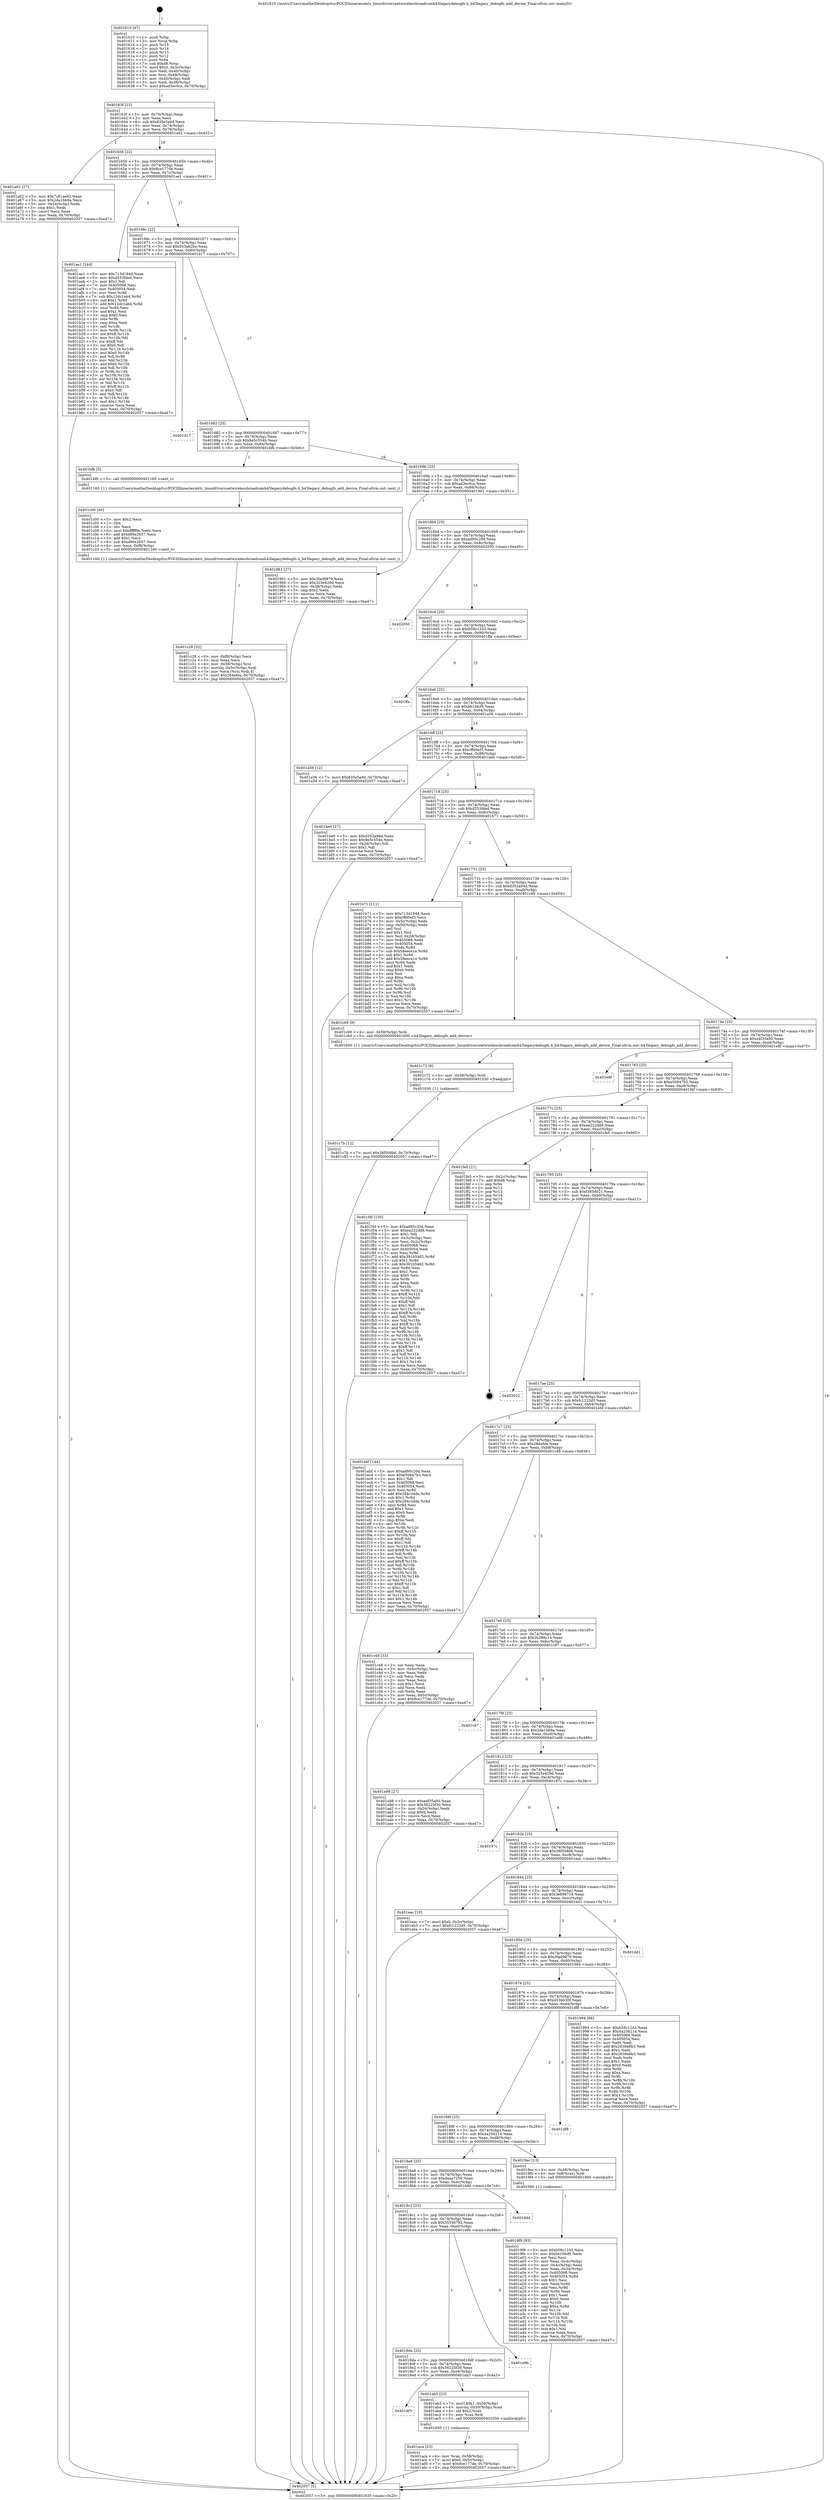 digraph "0x401610" {
  label = "0x401610 (/mnt/c/Users/mathe/Desktop/tcc/POCII/binaries/extr_linuxdriversnetwirelessbroadcomb43legacydebugfs.h_b43legacy_debugfs_add_device_Final-ollvm.out::main(0))"
  labelloc = "t"
  node[shape=record]

  Entry [label="",width=0.3,height=0.3,shape=circle,fillcolor=black,style=filled]
  "0x40163f" [label="{
     0x40163f [23]\l
     | [instrs]\l
     &nbsp;&nbsp;0x40163f \<+3\>: mov -0x70(%rbp),%eax\l
     &nbsp;&nbsp;0x401642 \<+2\>: mov %eax,%ecx\l
     &nbsp;&nbsp;0x401644 \<+6\>: sub $0x835e5a9d,%ecx\l
     &nbsp;&nbsp;0x40164a \<+3\>: mov %eax,-0x74(%rbp)\l
     &nbsp;&nbsp;0x40164d \<+3\>: mov %ecx,-0x78(%rbp)\l
     &nbsp;&nbsp;0x401650 \<+6\>: je 0000000000401a62 \<main+0x452\>\l
  }"]
  "0x401a62" [label="{
     0x401a62 [27]\l
     | [instrs]\l
     &nbsp;&nbsp;0x401a62 \<+5\>: mov $0x7c81ae92,%eax\l
     &nbsp;&nbsp;0x401a67 \<+5\>: mov $0x2da1bb9a,%ecx\l
     &nbsp;&nbsp;0x401a6c \<+3\>: mov -0x34(%rbp),%edx\l
     &nbsp;&nbsp;0x401a6f \<+3\>: cmp $0x1,%edx\l
     &nbsp;&nbsp;0x401a72 \<+3\>: cmovl %ecx,%eax\l
     &nbsp;&nbsp;0x401a75 \<+3\>: mov %eax,-0x70(%rbp)\l
     &nbsp;&nbsp;0x401a78 \<+5\>: jmp 0000000000402057 \<main+0xa47\>\l
  }"]
  "0x401656" [label="{
     0x401656 [22]\l
     | [instrs]\l
     &nbsp;&nbsp;0x401656 \<+5\>: jmp 000000000040165b \<main+0x4b\>\l
     &nbsp;&nbsp;0x40165b \<+3\>: mov -0x74(%rbp),%eax\l
     &nbsp;&nbsp;0x40165e \<+5\>: sub $0x8ce177de,%eax\l
     &nbsp;&nbsp;0x401663 \<+3\>: mov %eax,-0x7c(%rbp)\l
     &nbsp;&nbsp;0x401666 \<+6\>: je 0000000000401ae1 \<main+0x4d1\>\l
  }"]
  Exit [label="",width=0.3,height=0.3,shape=circle,fillcolor=black,style=filled,peripheries=2]
  "0x401ae1" [label="{
     0x401ae1 [144]\l
     | [instrs]\l
     &nbsp;&nbsp;0x401ae1 \<+5\>: mov $0x713d1944,%eax\l
     &nbsp;&nbsp;0x401ae6 \<+5\>: mov $0xd253fded,%ecx\l
     &nbsp;&nbsp;0x401aeb \<+2\>: mov $0x1,%dl\l
     &nbsp;&nbsp;0x401aed \<+7\>: mov 0x405068,%esi\l
     &nbsp;&nbsp;0x401af4 \<+7\>: mov 0x405054,%edi\l
     &nbsp;&nbsp;0x401afb \<+3\>: mov %esi,%r8d\l
     &nbsp;&nbsp;0x401afe \<+7\>: sub $0x12dc1ab4,%r8d\l
     &nbsp;&nbsp;0x401b05 \<+4\>: sub $0x1,%r8d\l
     &nbsp;&nbsp;0x401b09 \<+7\>: add $0x12dc1ab4,%r8d\l
     &nbsp;&nbsp;0x401b10 \<+4\>: imul %r8d,%esi\l
     &nbsp;&nbsp;0x401b14 \<+3\>: and $0x1,%esi\l
     &nbsp;&nbsp;0x401b17 \<+3\>: cmp $0x0,%esi\l
     &nbsp;&nbsp;0x401b1a \<+4\>: sete %r9b\l
     &nbsp;&nbsp;0x401b1e \<+3\>: cmp $0xa,%edi\l
     &nbsp;&nbsp;0x401b21 \<+4\>: setl %r10b\l
     &nbsp;&nbsp;0x401b25 \<+3\>: mov %r9b,%r11b\l
     &nbsp;&nbsp;0x401b28 \<+4\>: xor $0xff,%r11b\l
     &nbsp;&nbsp;0x401b2c \<+3\>: mov %r10b,%bl\l
     &nbsp;&nbsp;0x401b2f \<+3\>: xor $0xff,%bl\l
     &nbsp;&nbsp;0x401b32 \<+3\>: xor $0x0,%dl\l
     &nbsp;&nbsp;0x401b35 \<+3\>: mov %r11b,%r14b\l
     &nbsp;&nbsp;0x401b38 \<+4\>: and $0x0,%r14b\l
     &nbsp;&nbsp;0x401b3c \<+3\>: and %dl,%r9b\l
     &nbsp;&nbsp;0x401b3f \<+3\>: mov %bl,%r15b\l
     &nbsp;&nbsp;0x401b42 \<+4\>: and $0x0,%r15b\l
     &nbsp;&nbsp;0x401b46 \<+3\>: and %dl,%r10b\l
     &nbsp;&nbsp;0x401b49 \<+3\>: or %r9b,%r14b\l
     &nbsp;&nbsp;0x401b4c \<+3\>: or %r10b,%r15b\l
     &nbsp;&nbsp;0x401b4f \<+3\>: xor %r15b,%r14b\l
     &nbsp;&nbsp;0x401b52 \<+3\>: or %bl,%r11b\l
     &nbsp;&nbsp;0x401b55 \<+4\>: xor $0xff,%r11b\l
     &nbsp;&nbsp;0x401b59 \<+3\>: or $0x0,%dl\l
     &nbsp;&nbsp;0x401b5c \<+3\>: and %dl,%r11b\l
     &nbsp;&nbsp;0x401b5f \<+3\>: or %r11b,%r14b\l
     &nbsp;&nbsp;0x401b62 \<+4\>: test $0x1,%r14b\l
     &nbsp;&nbsp;0x401b66 \<+3\>: cmovne %ecx,%eax\l
     &nbsp;&nbsp;0x401b69 \<+3\>: mov %eax,-0x70(%rbp)\l
     &nbsp;&nbsp;0x401b6c \<+5\>: jmp 0000000000402057 \<main+0xa47\>\l
  }"]
  "0x40166c" [label="{
     0x40166c [22]\l
     | [instrs]\l
     &nbsp;&nbsp;0x40166c \<+5\>: jmp 0000000000401671 \<main+0x61\>\l
     &nbsp;&nbsp;0x401671 \<+3\>: mov -0x74(%rbp),%eax\l
     &nbsp;&nbsp;0x401674 \<+5\>: sub $0x933a62be,%eax\l
     &nbsp;&nbsp;0x401679 \<+3\>: mov %eax,-0x80(%rbp)\l
     &nbsp;&nbsp;0x40167c \<+6\>: je 0000000000401d17 \<main+0x707\>\l
  }"]
  "0x401c7b" [label="{
     0x401c7b [12]\l
     | [instrs]\l
     &nbsp;&nbsp;0x401c7b \<+7\>: movl $0x38f508b6,-0x70(%rbp)\l
     &nbsp;&nbsp;0x401c82 \<+5\>: jmp 0000000000402057 \<main+0xa47\>\l
  }"]
  "0x401d17" [label="{
     0x401d17\l
  }", style=dashed]
  "0x401682" [label="{
     0x401682 [25]\l
     | [instrs]\l
     &nbsp;&nbsp;0x401682 \<+5\>: jmp 0000000000401687 \<main+0x77\>\l
     &nbsp;&nbsp;0x401687 \<+3\>: mov -0x74(%rbp),%eax\l
     &nbsp;&nbsp;0x40168a \<+5\>: sub $0x9e5c554b,%eax\l
     &nbsp;&nbsp;0x40168f \<+6\>: mov %eax,-0x84(%rbp)\l
     &nbsp;&nbsp;0x401695 \<+6\>: je 0000000000401bfb \<main+0x5eb\>\l
  }"]
  "0x401c72" [label="{
     0x401c72 [9]\l
     | [instrs]\l
     &nbsp;&nbsp;0x401c72 \<+4\>: mov -0x58(%rbp),%rdi\l
     &nbsp;&nbsp;0x401c76 \<+5\>: call 0000000000401030 \<free@plt\>\l
     | [calls]\l
     &nbsp;&nbsp;0x401030 \{1\} (unknown)\l
  }"]
  "0x401bfb" [label="{
     0x401bfb [5]\l
     | [instrs]\l
     &nbsp;&nbsp;0x401bfb \<+5\>: call 0000000000401160 \<next_i\>\l
     | [calls]\l
     &nbsp;&nbsp;0x401160 \{1\} (/mnt/c/Users/mathe/Desktop/tcc/POCII/binaries/extr_linuxdriversnetwirelessbroadcomb43legacydebugfs.h_b43legacy_debugfs_add_device_Final-ollvm.out::next_i)\l
  }"]
  "0x40169b" [label="{
     0x40169b [25]\l
     | [instrs]\l
     &nbsp;&nbsp;0x40169b \<+5\>: jmp 00000000004016a0 \<main+0x90\>\l
     &nbsp;&nbsp;0x4016a0 \<+3\>: mov -0x74(%rbp),%eax\l
     &nbsp;&nbsp;0x4016a3 \<+5\>: sub $0xad3ec0ca,%eax\l
     &nbsp;&nbsp;0x4016a8 \<+6\>: mov %eax,-0x88(%rbp)\l
     &nbsp;&nbsp;0x4016ae \<+6\>: je 0000000000401961 \<main+0x351\>\l
  }"]
  "0x401c28" [label="{
     0x401c28 [32]\l
     | [instrs]\l
     &nbsp;&nbsp;0x401c28 \<+6\>: mov -0xf8(%rbp),%ecx\l
     &nbsp;&nbsp;0x401c2e \<+3\>: imul %eax,%ecx\l
     &nbsp;&nbsp;0x401c31 \<+4\>: mov -0x58(%rbp),%rsi\l
     &nbsp;&nbsp;0x401c35 \<+4\>: movslq -0x5c(%rbp),%rdi\l
     &nbsp;&nbsp;0x401c39 \<+3\>: mov %ecx,(%rsi,%rdi,4)\l
     &nbsp;&nbsp;0x401c3c \<+7\>: movl $0x284efda,-0x70(%rbp)\l
     &nbsp;&nbsp;0x401c43 \<+5\>: jmp 0000000000402057 \<main+0xa47\>\l
  }"]
  "0x401961" [label="{
     0x401961 [27]\l
     | [instrs]\l
     &nbsp;&nbsp;0x401961 \<+5\>: mov $0x3fad9979,%eax\l
     &nbsp;&nbsp;0x401966 \<+5\>: mov $0x325e429d,%ecx\l
     &nbsp;&nbsp;0x40196b \<+3\>: mov -0x38(%rbp),%edx\l
     &nbsp;&nbsp;0x40196e \<+3\>: cmp $0x2,%edx\l
     &nbsp;&nbsp;0x401971 \<+3\>: cmovne %ecx,%eax\l
     &nbsp;&nbsp;0x401974 \<+3\>: mov %eax,-0x70(%rbp)\l
     &nbsp;&nbsp;0x401977 \<+5\>: jmp 0000000000402057 \<main+0xa47\>\l
  }"]
  "0x4016b4" [label="{
     0x4016b4 [25]\l
     | [instrs]\l
     &nbsp;&nbsp;0x4016b4 \<+5\>: jmp 00000000004016b9 \<main+0xa9\>\l
     &nbsp;&nbsp;0x4016b9 \<+3\>: mov -0x74(%rbp),%eax\l
     &nbsp;&nbsp;0x4016bc \<+5\>: sub $0xad95c20d,%eax\l
     &nbsp;&nbsp;0x4016c1 \<+6\>: mov %eax,-0x8c(%rbp)\l
     &nbsp;&nbsp;0x4016c7 \<+6\>: je 0000000000402050 \<main+0xa40\>\l
  }"]
  "0x402057" [label="{
     0x402057 [5]\l
     | [instrs]\l
     &nbsp;&nbsp;0x402057 \<+5\>: jmp 000000000040163f \<main+0x2f\>\l
  }"]
  "0x401610" [label="{
     0x401610 [47]\l
     | [instrs]\l
     &nbsp;&nbsp;0x401610 \<+1\>: push %rbp\l
     &nbsp;&nbsp;0x401611 \<+3\>: mov %rsp,%rbp\l
     &nbsp;&nbsp;0x401614 \<+2\>: push %r15\l
     &nbsp;&nbsp;0x401616 \<+2\>: push %r14\l
     &nbsp;&nbsp;0x401618 \<+2\>: push %r13\l
     &nbsp;&nbsp;0x40161a \<+2\>: push %r12\l
     &nbsp;&nbsp;0x40161c \<+1\>: push %rbx\l
     &nbsp;&nbsp;0x40161d \<+7\>: sub $0xd8,%rsp\l
     &nbsp;&nbsp;0x401624 \<+7\>: movl $0x0,-0x3c(%rbp)\l
     &nbsp;&nbsp;0x40162b \<+3\>: mov %edi,-0x40(%rbp)\l
     &nbsp;&nbsp;0x40162e \<+4\>: mov %rsi,-0x48(%rbp)\l
     &nbsp;&nbsp;0x401632 \<+3\>: mov -0x40(%rbp),%edi\l
     &nbsp;&nbsp;0x401635 \<+3\>: mov %edi,-0x38(%rbp)\l
     &nbsp;&nbsp;0x401638 \<+7\>: movl $0xad3ec0ca,-0x70(%rbp)\l
  }"]
  "0x401c00" [label="{
     0x401c00 [40]\l
     | [instrs]\l
     &nbsp;&nbsp;0x401c00 \<+5\>: mov $0x2,%ecx\l
     &nbsp;&nbsp;0x401c05 \<+1\>: cltd\l
     &nbsp;&nbsp;0x401c06 \<+2\>: idiv %ecx\l
     &nbsp;&nbsp;0x401c08 \<+6\>: imul $0xfffffffe,%edx,%ecx\l
     &nbsp;&nbsp;0x401c0e \<+6\>: add $0xd66e2657,%ecx\l
     &nbsp;&nbsp;0x401c14 \<+3\>: add $0x1,%ecx\l
     &nbsp;&nbsp;0x401c17 \<+6\>: sub $0xd66e2657,%ecx\l
     &nbsp;&nbsp;0x401c1d \<+6\>: mov %ecx,-0xf8(%rbp)\l
     &nbsp;&nbsp;0x401c23 \<+5\>: call 0000000000401160 \<next_i\>\l
     | [calls]\l
     &nbsp;&nbsp;0x401160 \{1\} (/mnt/c/Users/mathe/Desktop/tcc/POCII/binaries/extr_linuxdriversnetwirelessbroadcomb43legacydebugfs.h_b43legacy_debugfs_add_device_Final-ollvm.out::next_i)\l
  }"]
  "0x402050" [label="{
     0x402050\l
  }", style=dashed]
  "0x4016cd" [label="{
     0x4016cd [25]\l
     | [instrs]\l
     &nbsp;&nbsp;0x4016cd \<+5\>: jmp 00000000004016d2 \<main+0xc2\>\l
     &nbsp;&nbsp;0x4016d2 \<+3\>: mov -0x74(%rbp),%eax\l
     &nbsp;&nbsp;0x4016d5 \<+5\>: sub $0xb58c1243,%eax\l
     &nbsp;&nbsp;0x4016da \<+6\>: mov %eax,-0x90(%rbp)\l
     &nbsp;&nbsp;0x4016e0 \<+6\>: je 0000000000401ffa \<main+0x9ea\>\l
  }"]
  "0x401aca" [label="{
     0x401aca [23]\l
     | [instrs]\l
     &nbsp;&nbsp;0x401aca \<+4\>: mov %rax,-0x58(%rbp)\l
     &nbsp;&nbsp;0x401ace \<+7\>: movl $0x0,-0x5c(%rbp)\l
     &nbsp;&nbsp;0x401ad5 \<+7\>: movl $0x8ce177de,-0x70(%rbp)\l
     &nbsp;&nbsp;0x401adc \<+5\>: jmp 0000000000402057 \<main+0xa47\>\l
  }"]
  "0x401ffa" [label="{
     0x401ffa\l
  }", style=dashed]
  "0x4016e6" [label="{
     0x4016e6 [25]\l
     | [instrs]\l
     &nbsp;&nbsp;0x4016e6 \<+5\>: jmp 00000000004016eb \<main+0xdb\>\l
     &nbsp;&nbsp;0x4016eb \<+3\>: mov -0x74(%rbp),%eax\l
     &nbsp;&nbsp;0x4016ee \<+5\>: sub $0xbb1fdcf9,%eax\l
     &nbsp;&nbsp;0x4016f3 \<+6\>: mov %eax,-0x94(%rbp)\l
     &nbsp;&nbsp;0x4016f9 \<+6\>: je 0000000000401a56 \<main+0x446\>\l
  }"]
  "0x4018f3" [label="{
     0x4018f3\l
  }", style=dashed]
  "0x401a56" [label="{
     0x401a56 [12]\l
     | [instrs]\l
     &nbsp;&nbsp;0x401a56 \<+7\>: movl $0x835e5a9d,-0x70(%rbp)\l
     &nbsp;&nbsp;0x401a5d \<+5\>: jmp 0000000000402057 \<main+0xa47\>\l
  }"]
  "0x4016ff" [label="{
     0x4016ff [25]\l
     | [instrs]\l
     &nbsp;&nbsp;0x4016ff \<+5\>: jmp 0000000000401704 \<main+0xf4\>\l
     &nbsp;&nbsp;0x401704 \<+3\>: mov -0x74(%rbp),%eax\l
     &nbsp;&nbsp;0x401707 \<+5\>: sub $0xcffd0ef3,%eax\l
     &nbsp;&nbsp;0x40170c \<+6\>: mov %eax,-0x98(%rbp)\l
     &nbsp;&nbsp;0x401712 \<+6\>: je 0000000000401be0 \<main+0x5d0\>\l
  }"]
  "0x401ab3" [label="{
     0x401ab3 [23]\l
     | [instrs]\l
     &nbsp;&nbsp;0x401ab3 \<+7\>: movl $0x1,-0x50(%rbp)\l
     &nbsp;&nbsp;0x401aba \<+4\>: movslq -0x50(%rbp),%rax\l
     &nbsp;&nbsp;0x401abe \<+4\>: shl $0x2,%rax\l
     &nbsp;&nbsp;0x401ac2 \<+3\>: mov %rax,%rdi\l
     &nbsp;&nbsp;0x401ac5 \<+5\>: call 0000000000401050 \<malloc@plt\>\l
     | [calls]\l
     &nbsp;&nbsp;0x401050 \{1\} (unknown)\l
  }"]
  "0x401be0" [label="{
     0x401be0 [27]\l
     | [instrs]\l
     &nbsp;&nbsp;0x401be0 \<+5\>: mov $0xd352a94d,%eax\l
     &nbsp;&nbsp;0x401be5 \<+5\>: mov $0x9e5c554b,%ecx\l
     &nbsp;&nbsp;0x401bea \<+3\>: mov -0x2d(%rbp),%dl\l
     &nbsp;&nbsp;0x401bed \<+3\>: test $0x1,%dl\l
     &nbsp;&nbsp;0x401bf0 \<+3\>: cmovne %ecx,%eax\l
     &nbsp;&nbsp;0x401bf3 \<+3\>: mov %eax,-0x70(%rbp)\l
     &nbsp;&nbsp;0x401bf6 \<+5\>: jmp 0000000000402057 \<main+0xa47\>\l
  }"]
  "0x401718" [label="{
     0x401718 [25]\l
     | [instrs]\l
     &nbsp;&nbsp;0x401718 \<+5\>: jmp 000000000040171d \<main+0x10d\>\l
     &nbsp;&nbsp;0x40171d \<+3\>: mov -0x74(%rbp),%eax\l
     &nbsp;&nbsp;0x401720 \<+5\>: sub $0xd253fded,%eax\l
     &nbsp;&nbsp;0x401725 \<+6\>: mov %eax,-0x9c(%rbp)\l
     &nbsp;&nbsp;0x40172b \<+6\>: je 0000000000401b71 \<main+0x561\>\l
  }"]
  "0x4018da" [label="{
     0x4018da [25]\l
     | [instrs]\l
     &nbsp;&nbsp;0x4018da \<+5\>: jmp 00000000004018df \<main+0x2cf\>\l
     &nbsp;&nbsp;0x4018df \<+3\>: mov -0x74(%rbp),%eax\l
     &nbsp;&nbsp;0x4018e2 \<+5\>: sub $0x56225f30,%eax\l
     &nbsp;&nbsp;0x4018e7 \<+6\>: mov %eax,-0xe4(%rbp)\l
     &nbsp;&nbsp;0x4018ed \<+6\>: je 0000000000401ab3 \<main+0x4a3\>\l
  }"]
  "0x401b71" [label="{
     0x401b71 [111]\l
     | [instrs]\l
     &nbsp;&nbsp;0x401b71 \<+5\>: mov $0x713d1944,%eax\l
     &nbsp;&nbsp;0x401b76 \<+5\>: mov $0xcffd0ef3,%ecx\l
     &nbsp;&nbsp;0x401b7b \<+3\>: mov -0x5c(%rbp),%edx\l
     &nbsp;&nbsp;0x401b7e \<+3\>: cmp -0x50(%rbp),%edx\l
     &nbsp;&nbsp;0x401b81 \<+4\>: setl %sil\l
     &nbsp;&nbsp;0x401b85 \<+4\>: and $0x1,%sil\l
     &nbsp;&nbsp;0x401b89 \<+4\>: mov %sil,-0x2d(%rbp)\l
     &nbsp;&nbsp;0x401b8d \<+7\>: mov 0x405068,%edx\l
     &nbsp;&nbsp;0x401b94 \<+7\>: mov 0x405054,%edi\l
     &nbsp;&nbsp;0x401b9b \<+3\>: mov %edx,%r8d\l
     &nbsp;&nbsp;0x401b9e \<+7\>: sub $0x58eece1e,%r8d\l
     &nbsp;&nbsp;0x401ba5 \<+4\>: sub $0x1,%r8d\l
     &nbsp;&nbsp;0x401ba9 \<+7\>: add $0x58eece1e,%r8d\l
     &nbsp;&nbsp;0x401bb0 \<+4\>: imul %r8d,%edx\l
     &nbsp;&nbsp;0x401bb4 \<+3\>: and $0x1,%edx\l
     &nbsp;&nbsp;0x401bb7 \<+3\>: cmp $0x0,%edx\l
     &nbsp;&nbsp;0x401bba \<+4\>: sete %sil\l
     &nbsp;&nbsp;0x401bbe \<+3\>: cmp $0xa,%edi\l
     &nbsp;&nbsp;0x401bc1 \<+4\>: setl %r9b\l
     &nbsp;&nbsp;0x401bc5 \<+3\>: mov %sil,%r10b\l
     &nbsp;&nbsp;0x401bc8 \<+3\>: and %r9b,%r10b\l
     &nbsp;&nbsp;0x401bcb \<+3\>: xor %r9b,%sil\l
     &nbsp;&nbsp;0x401bce \<+3\>: or %sil,%r10b\l
     &nbsp;&nbsp;0x401bd1 \<+4\>: test $0x1,%r10b\l
     &nbsp;&nbsp;0x401bd5 \<+3\>: cmovne %ecx,%eax\l
     &nbsp;&nbsp;0x401bd8 \<+3\>: mov %eax,-0x70(%rbp)\l
     &nbsp;&nbsp;0x401bdb \<+5\>: jmp 0000000000402057 \<main+0xa47\>\l
  }"]
  "0x401731" [label="{
     0x401731 [25]\l
     | [instrs]\l
     &nbsp;&nbsp;0x401731 \<+5\>: jmp 0000000000401736 \<main+0x126\>\l
     &nbsp;&nbsp;0x401736 \<+3\>: mov -0x74(%rbp),%eax\l
     &nbsp;&nbsp;0x401739 \<+5\>: sub $0xd352a94d,%eax\l
     &nbsp;&nbsp;0x40173e \<+6\>: mov %eax,-0xa0(%rbp)\l
     &nbsp;&nbsp;0x401744 \<+6\>: je 0000000000401c69 \<main+0x659\>\l
  }"]
  "0x401e9b" [label="{
     0x401e9b\l
  }", style=dashed]
  "0x401c69" [label="{
     0x401c69 [9]\l
     | [instrs]\l
     &nbsp;&nbsp;0x401c69 \<+4\>: mov -0x58(%rbp),%rdi\l
     &nbsp;&nbsp;0x401c6d \<+5\>: call 0000000000401600 \<b43legacy_debugfs_add_device\>\l
     | [calls]\l
     &nbsp;&nbsp;0x401600 \{1\} (/mnt/c/Users/mathe/Desktop/tcc/POCII/binaries/extr_linuxdriversnetwirelessbroadcomb43legacydebugfs.h_b43legacy_debugfs_add_device_Final-ollvm.out::b43legacy_debugfs_add_device)\l
  }"]
  "0x40174a" [label="{
     0x40174a [25]\l
     | [instrs]\l
     &nbsp;&nbsp;0x40174a \<+5\>: jmp 000000000040174f \<main+0x13f\>\l
     &nbsp;&nbsp;0x40174f \<+3\>: mov -0x74(%rbp),%eax\l
     &nbsp;&nbsp;0x401752 \<+5\>: sub $0xe4f35a00,%eax\l
     &nbsp;&nbsp;0x401757 \<+6\>: mov %eax,-0xa4(%rbp)\l
     &nbsp;&nbsp;0x40175d \<+6\>: je 0000000000401e8f \<main+0x87f\>\l
  }"]
  "0x4018c1" [label="{
     0x4018c1 [25]\l
     | [instrs]\l
     &nbsp;&nbsp;0x4018c1 \<+5\>: jmp 00000000004018c6 \<main+0x2b6\>\l
     &nbsp;&nbsp;0x4018c6 \<+3\>: mov -0x74(%rbp),%eax\l
     &nbsp;&nbsp;0x4018c9 \<+5\>: sub $0x55556792,%eax\l
     &nbsp;&nbsp;0x4018ce \<+6\>: mov %eax,-0xe0(%rbp)\l
     &nbsp;&nbsp;0x4018d4 \<+6\>: je 0000000000401e9b \<main+0x88b\>\l
  }"]
  "0x401e8f" [label="{
     0x401e8f\l
  }", style=dashed]
  "0x401763" [label="{
     0x401763 [25]\l
     | [instrs]\l
     &nbsp;&nbsp;0x401763 \<+5\>: jmp 0000000000401768 \<main+0x158\>\l
     &nbsp;&nbsp;0x401768 \<+3\>: mov -0x74(%rbp),%eax\l
     &nbsp;&nbsp;0x40176b \<+5\>: sub $0xe50847b3,%eax\l
     &nbsp;&nbsp;0x401770 \<+6\>: mov %eax,-0xa8(%rbp)\l
     &nbsp;&nbsp;0x401776 \<+6\>: je 0000000000401f4f \<main+0x93f\>\l
  }"]
  "0x401ddd" [label="{
     0x401ddd\l
  }", style=dashed]
  "0x401f4f" [label="{
     0x401f4f [150]\l
     | [instrs]\l
     &nbsp;&nbsp;0x401f4f \<+5\>: mov $0xad95c20d,%eax\l
     &nbsp;&nbsp;0x401f54 \<+5\>: mov $0xea222dd9,%ecx\l
     &nbsp;&nbsp;0x401f59 \<+2\>: mov $0x1,%dl\l
     &nbsp;&nbsp;0x401f5b \<+3\>: mov -0x3c(%rbp),%esi\l
     &nbsp;&nbsp;0x401f5e \<+3\>: mov %esi,-0x2c(%rbp)\l
     &nbsp;&nbsp;0x401f61 \<+7\>: mov 0x405068,%esi\l
     &nbsp;&nbsp;0x401f68 \<+7\>: mov 0x405054,%edi\l
     &nbsp;&nbsp;0x401f6f \<+3\>: mov %esi,%r8d\l
     &nbsp;&nbsp;0x401f72 \<+7\>: add $0x391b5462,%r8d\l
     &nbsp;&nbsp;0x401f79 \<+4\>: sub $0x1,%r8d\l
     &nbsp;&nbsp;0x401f7d \<+7\>: sub $0x391b5462,%r8d\l
     &nbsp;&nbsp;0x401f84 \<+4\>: imul %r8d,%esi\l
     &nbsp;&nbsp;0x401f88 \<+3\>: and $0x1,%esi\l
     &nbsp;&nbsp;0x401f8b \<+3\>: cmp $0x0,%esi\l
     &nbsp;&nbsp;0x401f8e \<+4\>: sete %r9b\l
     &nbsp;&nbsp;0x401f92 \<+3\>: cmp $0xa,%edi\l
     &nbsp;&nbsp;0x401f95 \<+4\>: setl %r10b\l
     &nbsp;&nbsp;0x401f99 \<+3\>: mov %r9b,%r11b\l
     &nbsp;&nbsp;0x401f9c \<+4\>: xor $0xff,%r11b\l
     &nbsp;&nbsp;0x401fa0 \<+3\>: mov %r10b,%bl\l
     &nbsp;&nbsp;0x401fa3 \<+3\>: xor $0xff,%bl\l
     &nbsp;&nbsp;0x401fa6 \<+3\>: xor $0x1,%dl\l
     &nbsp;&nbsp;0x401fa9 \<+3\>: mov %r11b,%r14b\l
     &nbsp;&nbsp;0x401fac \<+4\>: and $0xff,%r14b\l
     &nbsp;&nbsp;0x401fb0 \<+3\>: and %dl,%r9b\l
     &nbsp;&nbsp;0x401fb3 \<+3\>: mov %bl,%r15b\l
     &nbsp;&nbsp;0x401fb6 \<+4\>: and $0xff,%r15b\l
     &nbsp;&nbsp;0x401fba \<+3\>: and %dl,%r10b\l
     &nbsp;&nbsp;0x401fbd \<+3\>: or %r9b,%r14b\l
     &nbsp;&nbsp;0x401fc0 \<+3\>: or %r10b,%r15b\l
     &nbsp;&nbsp;0x401fc3 \<+3\>: xor %r15b,%r14b\l
     &nbsp;&nbsp;0x401fc6 \<+3\>: or %bl,%r11b\l
     &nbsp;&nbsp;0x401fc9 \<+4\>: xor $0xff,%r11b\l
     &nbsp;&nbsp;0x401fcd \<+3\>: or $0x1,%dl\l
     &nbsp;&nbsp;0x401fd0 \<+3\>: and %dl,%r11b\l
     &nbsp;&nbsp;0x401fd3 \<+3\>: or %r11b,%r14b\l
     &nbsp;&nbsp;0x401fd6 \<+4\>: test $0x1,%r14b\l
     &nbsp;&nbsp;0x401fda \<+3\>: cmovne %ecx,%eax\l
     &nbsp;&nbsp;0x401fdd \<+3\>: mov %eax,-0x70(%rbp)\l
     &nbsp;&nbsp;0x401fe0 \<+5\>: jmp 0000000000402057 \<main+0xa47\>\l
  }"]
  "0x40177c" [label="{
     0x40177c [25]\l
     | [instrs]\l
     &nbsp;&nbsp;0x40177c \<+5\>: jmp 0000000000401781 \<main+0x171\>\l
     &nbsp;&nbsp;0x401781 \<+3\>: mov -0x74(%rbp),%eax\l
     &nbsp;&nbsp;0x401784 \<+5\>: sub $0xea222dd9,%eax\l
     &nbsp;&nbsp;0x401789 \<+6\>: mov %eax,-0xac(%rbp)\l
     &nbsp;&nbsp;0x40178f \<+6\>: je 0000000000401fe5 \<main+0x9d5\>\l
  }"]
  "0x4019f9" [label="{
     0x4019f9 [93]\l
     | [instrs]\l
     &nbsp;&nbsp;0x4019f9 \<+5\>: mov $0xb58c1243,%ecx\l
     &nbsp;&nbsp;0x4019fe \<+5\>: mov $0xbb1fdcf9,%edx\l
     &nbsp;&nbsp;0x401a03 \<+2\>: xor %esi,%esi\l
     &nbsp;&nbsp;0x401a05 \<+3\>: mov %eax,-0x4c(%rbp)\l
     &nbsp;&nbsp;0x401a08 \<+3\>: mov -0x4c(%rbp),%eax\l
     &nbsp;&nbsp;0x401a0b \<+3\>: mov %eax,-0x34(%rbp)\l
     &nbsp;&nbsp;0x401a0e \<+7\>: mov 0x405068,%eax\l
     &nbsp;&nbsp;0x401a15 \<+8\>: mov 0x405054,%r8d\l
     &nbsp;&nbsp;0x401a1d \<+3\>: sub $0x1,%esi\l
     &nbsp;&nbsp;0x401a20 \<+3\>: mov %eax,%r9d\l
     &nbsp;&nbsp;0x401a23 \<+3\>: add %esi,%r9d\l
     &nbsp;&nbsp;0x401a26 \<+4\>: imul %r9d,%eax\l
     &nbsp;&nbsp;0x401a2a \<+3\>: and $0x1,%eax\l
     &nbsp;&nbsp;0x401a2d \<+3\>: cmp $0x0,%eax\l
     &nbsp;&nbsp;0x401a30 \<+4\>: sete %r10b\l
     &nbsp;&nbsp;0x401a34 \<+4\>: cmp $0xa,%r8d\l
     &nbsp;&nbsp;0x401a38 \<+4\>: setl %r11b\l
     &nbsp;&nbsp;0x401a3c \<+3\>: mov %r10b,%bl\l
     &nbsp;&nbsp;0x401a3f \<+3\>: and %r11b,%bl\l
     &nbsp;&nbsp;0x401a42 \<+3\>: xor %r11b,%r10b\l
     &nbsp;&nbsp;0x401a45 \<+3\>: or %r10b,%bl\l
     &nbsp;&nbsp;0x401a48 \<+3\>: test $0x1,%bl\l
     &nbsp;&nbsp;0x401a4b \<+3\>: cmovne %edx,%ecx\l
     &nbsp;&nbsp;0x401a4e \<+3\>: mov %ecx,-0x70(%rbp)\l
     &nbsp;&nbsp;0x401a51 \<+5\>: jmp 0000000000402057 \<main+0xa47\>\l
  }"]
  "0x401fe5" [label="{
     0x401fe5 [21]\l
     | [instrs]\l
     &nbsp;&nbsp;0x401fe5 \<+3\>: mov -0x2c(%rbp),%eax\l
     &nbsp;&nbsp;0x401fe8 \<+7\>: add $0xd8,%rsp\l
     &nbsp;&nbsp;0x401fef \<+1\>: pop %rbx\l
     &nbsp;&nbsp;0x401ff0 \<+2\>: pop %r12\l
     &nbsp;&nbsp;0x401ff2 \<+2\>: pop %r13\l
     &nbsp;&nbsp;0x401ff4 \<+2\>: pop %r14\l
     &nbsp;&nbsp;0x401ff6 \<+2\>: pop %r15\l
     &nbsp;&nbsp;0x401ff8 \<+1\>: pop %rbp\l
     &nbsp;&nbsp;0x401ff9 \<+1\>: ret\l
  }"]
  "0x401795" [label="{
     0x401795 [25]\l
     | [instrs]\l
     &nbsp;&nbsp;0x401795 \<+5\>: jmp 000000000040179a \<main+0x18a\>\l
     &nbsp;&nbsp;0x40179a \<+3\>: mov -0x74(%rbp),%eax\l
     &nbsp;&nbsp;0x40179d \<+5\>: sub $0xf385d021,%eax\l
     &nbsp;&nbsp;0x4017a2 \<+6\>: mov %eax,-0xb0(%rbp)\l
     &nbsp;&nbsp;0x4017a8 \<+6\>: je 0000000000402022 \<main+0xa12\>\l
  }"]
  "0x4018a8" [label="{
     0x4018a8 [25]\l
     | [instrs]\l
     &nbsp;&nbsp;0x4018a8 \<+5\>: jmp 00000000004018ad \<main+0x29d\>\l
     &nbsp;&nbsp;0x4018ad \<+3\>: mov -0x74(%rbp),%eax\l
     &nbsp;&nbsp;0x4018b0 \<+5\>: sub $0x4eaa7259,%eax\l
     &nbsp;&nbsp;0x4018b5 \<+6\>: mov %eax,-0xdc(%rbp)\l
     &nbsp;&nbsp;0x4018bb \<+6\>: je 0000000000401ddd \<main+0x7cd\>\l
  }"]
  "0x402022" [label="{
     0x402022\l
  }", style=dashed]
  "0x4017ae" [label="{
     0x4017ae [25]\l
     | [instrs]\l
     &nbsp;&nbsp;0x4017ae \<+5\>: jmp 00000000004017b3 \<main+0x1a3\>\l
     &nbsp;&nbsp;0x4017b3 \<+3\>: mov -0x74(%rbp),%eax\l
     &nbsp;&nbsp;0x4017b6 \<+5\>: sub $0xfc1223d5,%eax\l
     &nbsp;&nbsp;0x4017bb \<+6\>: mov %eax,-0xb4(%rbp)\l
     &nbsp;&nbsp;0x4017c1 \<+6\>: je 0000000000401ebf \<main+0x8af\>\l
  }"]
  "0x4019ec" [label="{
     0x4019ec [13]\l
     | [instrs]\l
     &nbsp;&nbsp;0x4019ec \<+4\>: mov -0x48(%rbp),%rax\l
     &nbsp;&nbsp;0x4019f0 \<+4\>: mov 0x8(%rax),%rdi\l
     &nbsp;&nbsp;0x4019f4 \<+5\>: call 0000000000401060 \<atoi@plt\>\l
     | [calls]\l
     &nbsp;&nbsp;0x401060 \{1\} (unknown)\l
  }"]
  "0x401ebf" [label="{
     0x401ebf [144]\l
     | [instrs]\l
     &nbsp;&nbsp;0x401ebf \<+5\>: mov $0xad95c20d,%eax\l
     &nbsp;&nbsp;0x401ec4 \<+5\>: mov $0xe50847b3,%ecx\l
     &nbsp;&nbsp;0x401ec9 \<+2\>: mov $0x1,%dl\l
     &nbsp;&nbsp;0x401ecb \<+7\>: mov 0x405068,%esi\l
     &nbsp;&nbsp;0x401ed2 \<+7\>: mov 0x405054,%edi\l
     &nbsp;&nbsp;0x401ed9 \<+3\>: mov %esi,%r8d\l
     &nbsp;&nbsp;0x401edc \<+7\>: add $0x284c3dde,%r8d\l
     &nbsp;&nbsp;0x401ee3 \<+4\>: sub $0x1,%r8d\l
     &nbsp;&nbsp;0x401ee7 \<+7\>: sub $0x284c3dde,%r8d\l
     &nbsp;&nbsp;0x401eee \<+4\>: imul %r8d,%esi\l
     &nbsp;&nbsp;0x401ef2 \<+3\>: and $0x1,%esi\l
     &nbsp;&nbsp;0x401ef5 \<+3\>: cmp $0x0,%esi\l
     &nbsp;&nbsp;0x401ef8 \<+4\>: sete %r9b\l
     &nbsp;&nbsp;0x401efc \<+3\>: cmp $0xa,%edi\l
     &nbsp;&nbsp;0x401eff \<+4\>: setl %r10b\l
     &nbsp;&nbsp;0x401f03 \<+3\>: mov %r9b,%r11b\l
     &nbsp;&nbsp;0x401f06 \<+4\>: xor $0xff,%r11b\l
     &nbsp;&nbsp;0x401f0a \<+3\>: mov %r10b,%bl\l
     &nbsp;&nbsp;0x401f0d \<+3\>: xor $0xff,%bl\l
     &nbsp;&nbsp;0x401f10 \<+3\>: xor $0x1,%dl\l
     &nbsp;&nbsp;0x401f13 \<+3\>: mov %r11b,%r14b\l
     &nbsp;&nbsp;0x401f16 \<+4\>: and $0xff,%r14b\l
     &nbsp;&nbsp;0x401f1a \<+3\>: and %dl,%r9b\l
     &nbsp;&nbsp;0x401f1d \<+3\>: mov %bl,%r15b\l
     &nbsp;&nbsp;0x401f20 \<+4\>: and $0xff,%r15b\l
     &nbsp;&nbsp;0x401f24 \<+3\>: and %dl,%r10b\l
     &nbsp;&nbsp;0x401f27 \<+3\>: or %r9b,%r14b\l
     &nbsp;&nbsp;0x401f2a \<+3\>: or %r10b,%r15b\l
     &nbsp;&nbsp;0x401f2d \<+3\>: xor %r15b,%r14b\l
     &nbsp;&nbsp;0x401f30 \<+3\>: or %bl,%r11b\l
     &nbsp;&nbsp;0x401f33 \<+4\>: xor $0xff,%r11b\l
     &nbsp;&nbsp;0x401f37 \<+3\>: or $0x1,%dl\l
     &nbsp;&nbsp;0x401f3a \<+3\>: and %dl,%r11b\l
     &nbsp;&nbsp;0x401f3d \<+3\>: or %r11b,%r14b\l
     &nbsp;&nbsp;0x401f40 \<+4\>: test $0x1,%r14b\l
     &nbsp;&nbsp;0x401f44 \<+3\>: cmovne %ecx,%eax\l
     &nbsp;&nbsp;0x401f47 \<+3\>: mov %eax,-0x70(%rbp)\l
     &nbsp;&nbsp;0x401f4a \<+5\>: jmp 0000000000402057 \<main+0xa47\>\l
  }"]
  "0x4017c7" [label="{
     0x4017c7 [25]\l
     | [instrs]\l
     &nbsp;&nbsp;0x4017c7 \<+5\>: jmp 00000000004017cc \<main+0x1bc\>\l
     &nbsp;&nbsp;0x4017cc \<+3\>: mov -0x74(%rbp),%eax\l
     &nbsp;&nbsp;0x4017cf \<+5\>: sub $0x284efda,%eax\l
     &nbsp;&nbsp;0x4017d4 \<+6\>: mov %eax,-0xb8(%rbp)\l
     &nbsp;&nbsp;0x4017da \<+6\>: je 0000000000401c48 \<main+0x638\>\l
  }"]
  "0x40188f" [label="{
     0x40188f [25]\l
     | [instrs]\l
     &nbsp;&nbsp;0x40188f \<+5\>: jmp 0000000000401894 \<main+0x284\>\l
     &nbsp;&nbsp;0x401894 \<+3\>: mov -0x74(%rbp),%eax\l
     &nbsp;&nbsp;0x401897 \<+5\>: sub $0x4a256214,%eax\l
     &nbsp;&nbsp;0x40189c \<+6\>: mov %eax,-0xd8(%rbp)\l
     &nbsp;&nbsp;0x4018a2 \<+6\>: je 00000000004019ec \<main+0x3dc\>\l
  }"]
  "0x401c48" [label="{
     0x401c48 [33]\l
     | [instrs]\l
     &nbsp;&nbsp;0x401c48 \<+2\>: xor %eax,%eax\l
     &nbsp;&nbsp;0x401c4a \<+3\>: mov -0x5c(%rbp),%ecx\l
     &nbsp;&nbsp;0x401c4d \<+2\>: mov %eax,%edx\l
     &nbsp;&nbsp;0x401c4f \<+2\>: sub %ecx,%edx\l
     &nbsp;&nbsp;0x401c51 \<+2\>: mov %eax,%ecx\l
     &nbsp;&nbsp;0x401c53 \<+3\>: sub $0x1,%ecx\l
     &nbsp;&nbsp;0x401c56 \<+2\>: add %ecx,%edx\l
     &nbsp;&nbsp;0x401c58 \<+2\>: sub %edx,%eax\l
     &nbsp;&nbsp;0x401c5a \<+3\>: mov %eax,-0x5c(%rbp)\l
     &nbsp;&nbsp;0x401c5d \<+7\>: movl $0x8ce177de,-0x70(%rbp)\l
     &nbsp;&nbsp;0x401c64 \<+5\>: jmp 0000000000402057 \<main+0xa47\>\l
  }"]
  "0x4017e0" [label="{
     0x4017e0 [25]\l
     | [instrs]\l
     &nbsp;&nbsp;0x4017e0 \<+5\>: jmp 00000000004017e5 \<main+0x1d5\>\l
     &nbsp;&nbsp;0x4017e5 \<+3\>: mov -0x74(%rbp),%eax\l
     &nbsp;&nbsp;0x4017e8 \<+5\>: sub $0x2b386c14,%eax\l
     &nbsp;&nbsp;0x4017ed \<+6\>: mov %eax,-0xbc(%rbp)\l
     &nbsp;&nbsp;0x4017f3 \<+6\>: je 0000000000401c87 \<main+0x677\>\l
  }"]
  "0x401df8" [label="{
     0x401df8\l
  }", style=dashed]
  "0x401c87" [label="{
     0x401c87\l
  }", style=dashed]
  "0x4017f9" [label="{
     0x4017f9 [25]\l
     | [instrs]\l
     &nbsp;&nbsp;0x4017f9 \<+5\>: jmp 00000000004017fe \<main+0x1ee\>\l
     &nbsp;&nbsp;0x4017fe \<+3\>: mov -0x74(%rbp),%eax\l
     &nbsp;&nbsp;0x401801 \<+5\>: sub $0x2da1bb9a,%eax\l
     &nbsp;&nbsp;0x401806 \<+6\>: mov %eax,-0xc0(%rbp)\l
     &nbsp;&nbsp;0x40180c \<+6\>: je 0000000000401a98 \<main+0x488\>\l
  }"]
  "0x401876" [label="{
     0x401876 [25]\l
     | [instrs]\l
     &nbsp;&nbsp;0x401876 \<+5\>: jmp 000000000040187b \<main+0x26b\>\l
     &nbsp;&nbsp;0x40187b \<+3\>: mov -0x74(%rbp),%eax\l
     &nbsp;&nbsp;0x40187e \<+5\>: sub $0x453bb30f,%eax\l
     &nbsp;&nbsp;0x401883 \<+6\>: mov %eax,-0xd4(%rbp)\l
     &nbsp;&nbsp;0x401889 \<+6\>: je 0000000000401df8 \<main+0x7e8\>\l
  }"]
  "0x401a98" [label="{
     0x401a98 [27]\l
     | [instrs]\l
     &nbsp;&nbsp;0x401a98 \<+5\>: mov $0xe4f35a00,%eax\l
     &nbsp;&nbsp;0x401a9d \<+5\>: mov $0x56225f30,%ecx\l
     &nbsp;&nbsp;0x401aa2 \<+3\>: mov -0x34(%rbp),%edx\l
     &nbsp;&nbsp;0x401aa5 \<+3\>: cmp $0x0,%edx\l
     &nbsp;&nbsp;0x401aa8 \<+3\>: cmove %ecx,%eax\l
     &nbsp;&nbsp;0x401aab \<+3\>: mov %eax,-0x70(%rbp)\l
     &nbsp;&nbsp;0x401aae \<+5\>: jmp 0000000000402057 \<main+0xa47\>\l
  }"]
  "0x401812" [label="{
     0x401812 [25]\l
     | [instrs]\l
     &nbsp;&nbsp;0x401812 \<+5\>: jmp 0000000000401817 \<main+0x207\>\l
     &nbsp;&nbsp;0x401817 \<+3\>: mov -0x74(%rbp),%eax\l
     &nbsp;&nbsp;0x40181a \<+5\>: sub $0x325e429d,%eax\l
     &nbsp;&nbsp;0x40181f \<+6\>: mov %eax,-0xc4(%rbp)\l
     &nbsp;&nbsp;0x401825 \<+6\>: je 000000000040197c \<main+0x36c\>\l
  }"]
  "0x401994" [label="{
     0x401994 [88]\l
     | [instrs]\l
     &nbsp;&nbsp;0x401994 \<+5\>: mov $0xb58c1243,%eax\l
     &nbsp;&nbsp;0x401999 \<+5\>: mov $0x4a256214,%ecx\l
     &nbsp;&nbsp;0x40199e \<+7\>: mov 0x405068,%edx\l
     &nbsp;&nbsp;0x4019a5 \<+7\>: mov 0x405054,%esi\l
     &nbsp;&nbsp;0x4019ac \<+2\>: mov %edx,%edi\l
     &nbsp;&nbsp;0x4019ae \<+6\>: add $0x2639a8b3,%edi\l
     &nbsp;&nbsp;0x4019b4 \<+3\>: sub $0x1,%edi\l
     &nbsp;&nbsp;0x4019b7 \<+6\>: sub $0x2639a8b3,%edi\l
     &nbsp;&nbsp;0x4019bd \<+3\>: imul %edi,%edx\l
     &nbsp;&nbsp;0x4019c0 \<+3\>: and $0x1,%edx\l
     &nbsp;&nbsp;0x4019c3 \<+3\>: cmp $0x0,%edx\l
     &nbsp;&nbsp;0x4019c6 \<+4\>: sete %r8b\l
     &nbsp;&nbsp;0x4019ca \<+3\>: cmp $0xa,%esi\l
     &nbsp;&nbsp;0x4019cd \<+4\>: setl %r9b\l
     &nbsp;&nbsp;0x4019d1 \<+3\>: mov %r8b,%r10b\l
     &nbsp;&nbsp;0x4019d4 \<+3\>: and %r9b,%r10b\l
     &nbsp;&nbsp;0x4019d7 \<+3\>: xor %r9b,%r8b\l
     &nbsp;&nbsp;0x4019da \<+3\>: or %r8b,%r10b\l
     &nbsp;&nbsp;0x4019dd \<+4\>: test $0x1,%r10b\l
     &nbsp;&nbsp;0x4019e1 \<+3\>: cmovne %ecx,%eax\l
     &nbsp;&nbsp;0x4019e4 \<+3\>: mov %eax,-0x70(%rbp)\l
     &nbsp;&nbsp;0x4019e7 \<+5\>: jmp 0000000000402057 \<main+0xa47\>\l
  }"]
  "0x40197c" [label="{
     0x40197c\l
  }", style=dashed]
  "0x40182b" [label="{
     0x40182b [25]\l
     | [instrs]\l
     &nbsp;&nbsp;0x40182b \<+5\>: jmp 0000000000401830 \<main+0x220\>\l
     &nbsp;&nbsp;0x401830 \<+3\>: mov -0x74(%rbp),%eax\l
     &nbsp;&nbsp;0x401833 \<+5\>: sub $0x38f508b6,%eax\l
     &nbsp;&nbsp;0x401838 \<+6\>: mov %eax,-0xc8(%rbp)\l
     &nbsp;&nbsp;0x40183e \<+6\>: je 0000000000401eac \<main+0x89c\>\l
  }"]
  "0x40185d" [label="{
     0x40185d [25]\l
     | [instrs]\l
     &nbsp;&nbsp;0x40185d \<+5\>: jmp 0000000000401862 \<main+0x252\>\l
     &nbsp;&nbsp;0x401862 \<+3\>: mov -0x74(%rbp),%eax\l
     &nbsp;&nbsp;0x401865 \<+5\>: sub $0x3fad9979,%eax\l
     &nbsp;&nbsp;0x40186a \<+6\>: mov %eax,-0xd0(%rbp)\l
     &nbsp;&nbsp;0x401870 \<+6\>: je 0000000000401994 \<main+0x384\>\l
  }"]
  "0x401eac" [label="{
     0x401eac [19]\l
     | [instrs]\l
     &nbsp;&nbsp;0x401eac \<+7\>: movl $0x0,-0x3c(%rbp)\l
     &nbsp;&nbsp;0x401eb3 \<+7\>: movl $0xfc1223d5,-0x70(%rbp)\l
     &nbsp;&nbsp;0x401eba \<+5\>: jmp 0000000000402057 \<main+0xa47\>\l
  }"]
  "0x401844" [label="{
     0x401844 [25]\l
     | [instrs]\l
     &nbsp;&nbsp;0x401844 \<+5\>: jmp 0000000000401849 \<main+0x239\>\l
     &nbsp;&nbsp;0x401849 \<+3\>: mov -0x74(%rbp),%eax\l
     &nbsp;&nbsp;0x40184c \<+5\>: sub $0x3e699719,%eax\l
     &nbsp;&nbsp;0x401851 \<+6\>: mov %eax,-0xcc(%rbp)\l
     &nbsp;&nbsp;0x401857 \<+6\>: je 0000000000401dd1 \<main+0x7c1\>\l
  }"]
  "0x401dd1" [label="{
     0x401dd1\l
  }", style=dashed]
  Entry -> "0x401610" [label=" 1"]
  "0x40163f" -> "0x401a62" [label=" 1"]
  "0x40163f" -> "0x401656" [label=" 19"]
  "0x401fe5" -> Exit [label=" 1"]
  "0x401656" -> "0x401ae1" [label=" 2"]
  "0x401656" -> "0x40166c" [label=" 17"]
  "0x401f4f" -> "0x402057" [label=" 1"]
  "0x40166c" -> "0x401d17" [label=" 0"]
  "0x40166c" -> "0x401682" [label=" 17"]
  "0x401ebf" -> "0x402057" [label=" 1"]
  "0x401682" -> "0x401bfb" [label=" 1"]
  "0x401682" -> "0x40169b" [label=" 16"]
  "0x401eac" -> "0x402057" [label=" 1"]
  "0x40169b" -> "0x401961" [label=" 1"]
  "0x40169b" -> "0x4016b4" [label=" 15"]
  "0x401961" -> "0x402057" [label=" 1"]
  "0x401610" -> "0x40163f" [label=" 1"]
  "0x402057" -> "0x40163f" [label=" 19"]
  "0x401c7b" -> "0x402057" [label=" 1"]
  "0x4016b4" -> "0x402050" [label=" 0"]
  "0x4016b4" -> "0x4016cd" [label=" 15"]
  "0x401c72" -> "0x401c7b" [label=" 1"]
  "0x4016cd" -> "0x401ffa" [label=" 0"]
  "0x4016cd" -> "0x4016e6" [label=" 15"]
  "0x401c69" -> "0x401c72" [label=" 1"]
  "0x4016e6" -> "0x401a56" [label=" 1"]
  "0x4016e6" -> "0x4016ff" [label=" 14"]
  "0x401c48" -> "0x402057" [label=" 1"]
  "0x4016ff" -> "0x401be0" [label=" 2"]
  "0x4016ff" -> "0x401718" [label=" 12"]
  "0x401c28" -> "0x402057" [label=" 1"]
  "0x401718" -> "0x401b71" [label=" 2"]
  "0x401718" -> "0x401731" [label=" 10"]
  "0x401bfb" -> "0x401c00" [label=" 1"]
  "0x401731" -> "0x401c69" [label=" 1"]
  "0x401731" -> "0x40174a" [label=" 9"]
  "0x401be0" -> "0x402057" [label=" 2"]
  "0x40174a" -> "0x401e8f" [label=" 0"]
  "0x40174a" -> "0x401763" [label=" 9"]
  "0x401ae1" -> "0x402057" [label=" 2"]
  "0x401763" -> "0x401f4f" [label=" 1"]
  "0x401763" -> "0x40177c" [label=" 8"]
  "0x401aca" -> "0x402057" [label=" 1"]
  "0x40177c" -> "0x401fe5" [label=" 1"]
  "0x40177c" -> "0x401795" [label=" 7"]
  "0x4018da" -> "0x4018f3" [label=" 0"]
  "0x401795" -> "0x402022" [label=" 0"]
  "0x401795" -> "0x4017ae" [label=" 7"]
  "0x4018da" -> "0x401ab3" [label=" 1"]
  "0x4017ae" -> "0x401ebf" [label=" 1"]
  "0x4017ae" -> "0x4017c7" [label=" 6"]
  "0x401c00" -> "0x401c28" [label=" 1"]
  "0x4017c7" -> "0x401c48" [label=" 1"]
  "0x4017c7" -> "0x4017e0" [label=" 5"]
  "0x4018c1" -> "0x401e9b" [label=" 0"]
  "0x4017e0" -> "0x401c87" [label=" 0"]
  "0x4017e0" -> "0x4017f9" [label=" 5"]
  "0x401b71" -> "0x402057" [label=" 2"]
  "0x4017f9" -> "0x401a98" [label=" 1"]
  "0x4017f9" -> "0x401812" [label=" 4"]
  "0x4018a8" -> "0x401ddd" [label=" 0"]
  "0x401812" -> "0x40197c" [label=" 0"]
  "0x401812" -> "0x40182b" [label=" 4"]
  "0x401ab3" -> "0x401aca" [label=" 1"]
  "0x40182b" -> "0x401eac" [label=" 1"]
  "0x40182b" -> "0x401844" [label=" 3"]
  "0x401a62" -> "0x402057" [label=" 1"]
  "0x401844" -> "0x401dd1" [label=" 0"]
  "0x401844" -> "0x40185d" [label=" 3"]
  "0x401a98" -> "0x402057" [label=" 1"]
  "0x40185d" -> "0x401994" [label=" 1"]
  "0x40185d" -> "0x401876" [label=" 2"]
  "0x401994" -> "0x402057" [label=" 1"]
  "0x4018a8" -> "0x4018c1" [label=" 1"]
  "0x401876" -> "0x401df8" [label=" 0"]
  "0x401876" -> "0x40188f" [label=" 2"]
  "0x4018c1" -> "0x4018da" [label=" 1"]
  "0x40188f" -> "0x4019ec" [label=" 1"]
  "0x40188f" -> "0x4018a8" [label=" 1"]
  "0x4019ec" -> "0x4019f9" [label=" 1"]
  "0x4019f9" -> "0x402057" [label=" 1"]
  "0x401a56" -> "0x402057" [label=" 1"]
}
